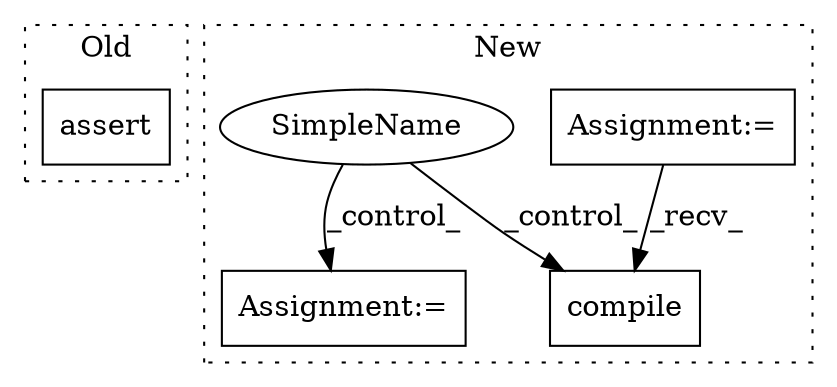 digraph G {
subgraph cluster0 {
1 [label="assert" a="6" s="965" l="7" shape="box"];
label = "Old";
style="dotted";
}
subgraph cluster1 {
2 [label="compile" a="32" s="1270" l="9" shape="box"];
3 [label="Assignment:=" a="7" s="810" l="1" shape="box"];
4 [label="SimpleName" a="42" s="" l="" shape="ellipse"];
5 [label="Assignment:=" a="7" s="889" l="2" shape="box"];
label = "New";
style="dotted";
}
3 -> 2 [label="_recv_"];
4 -> 2 [label="_control_"];
4 -> 5 [label="_control_"];
}